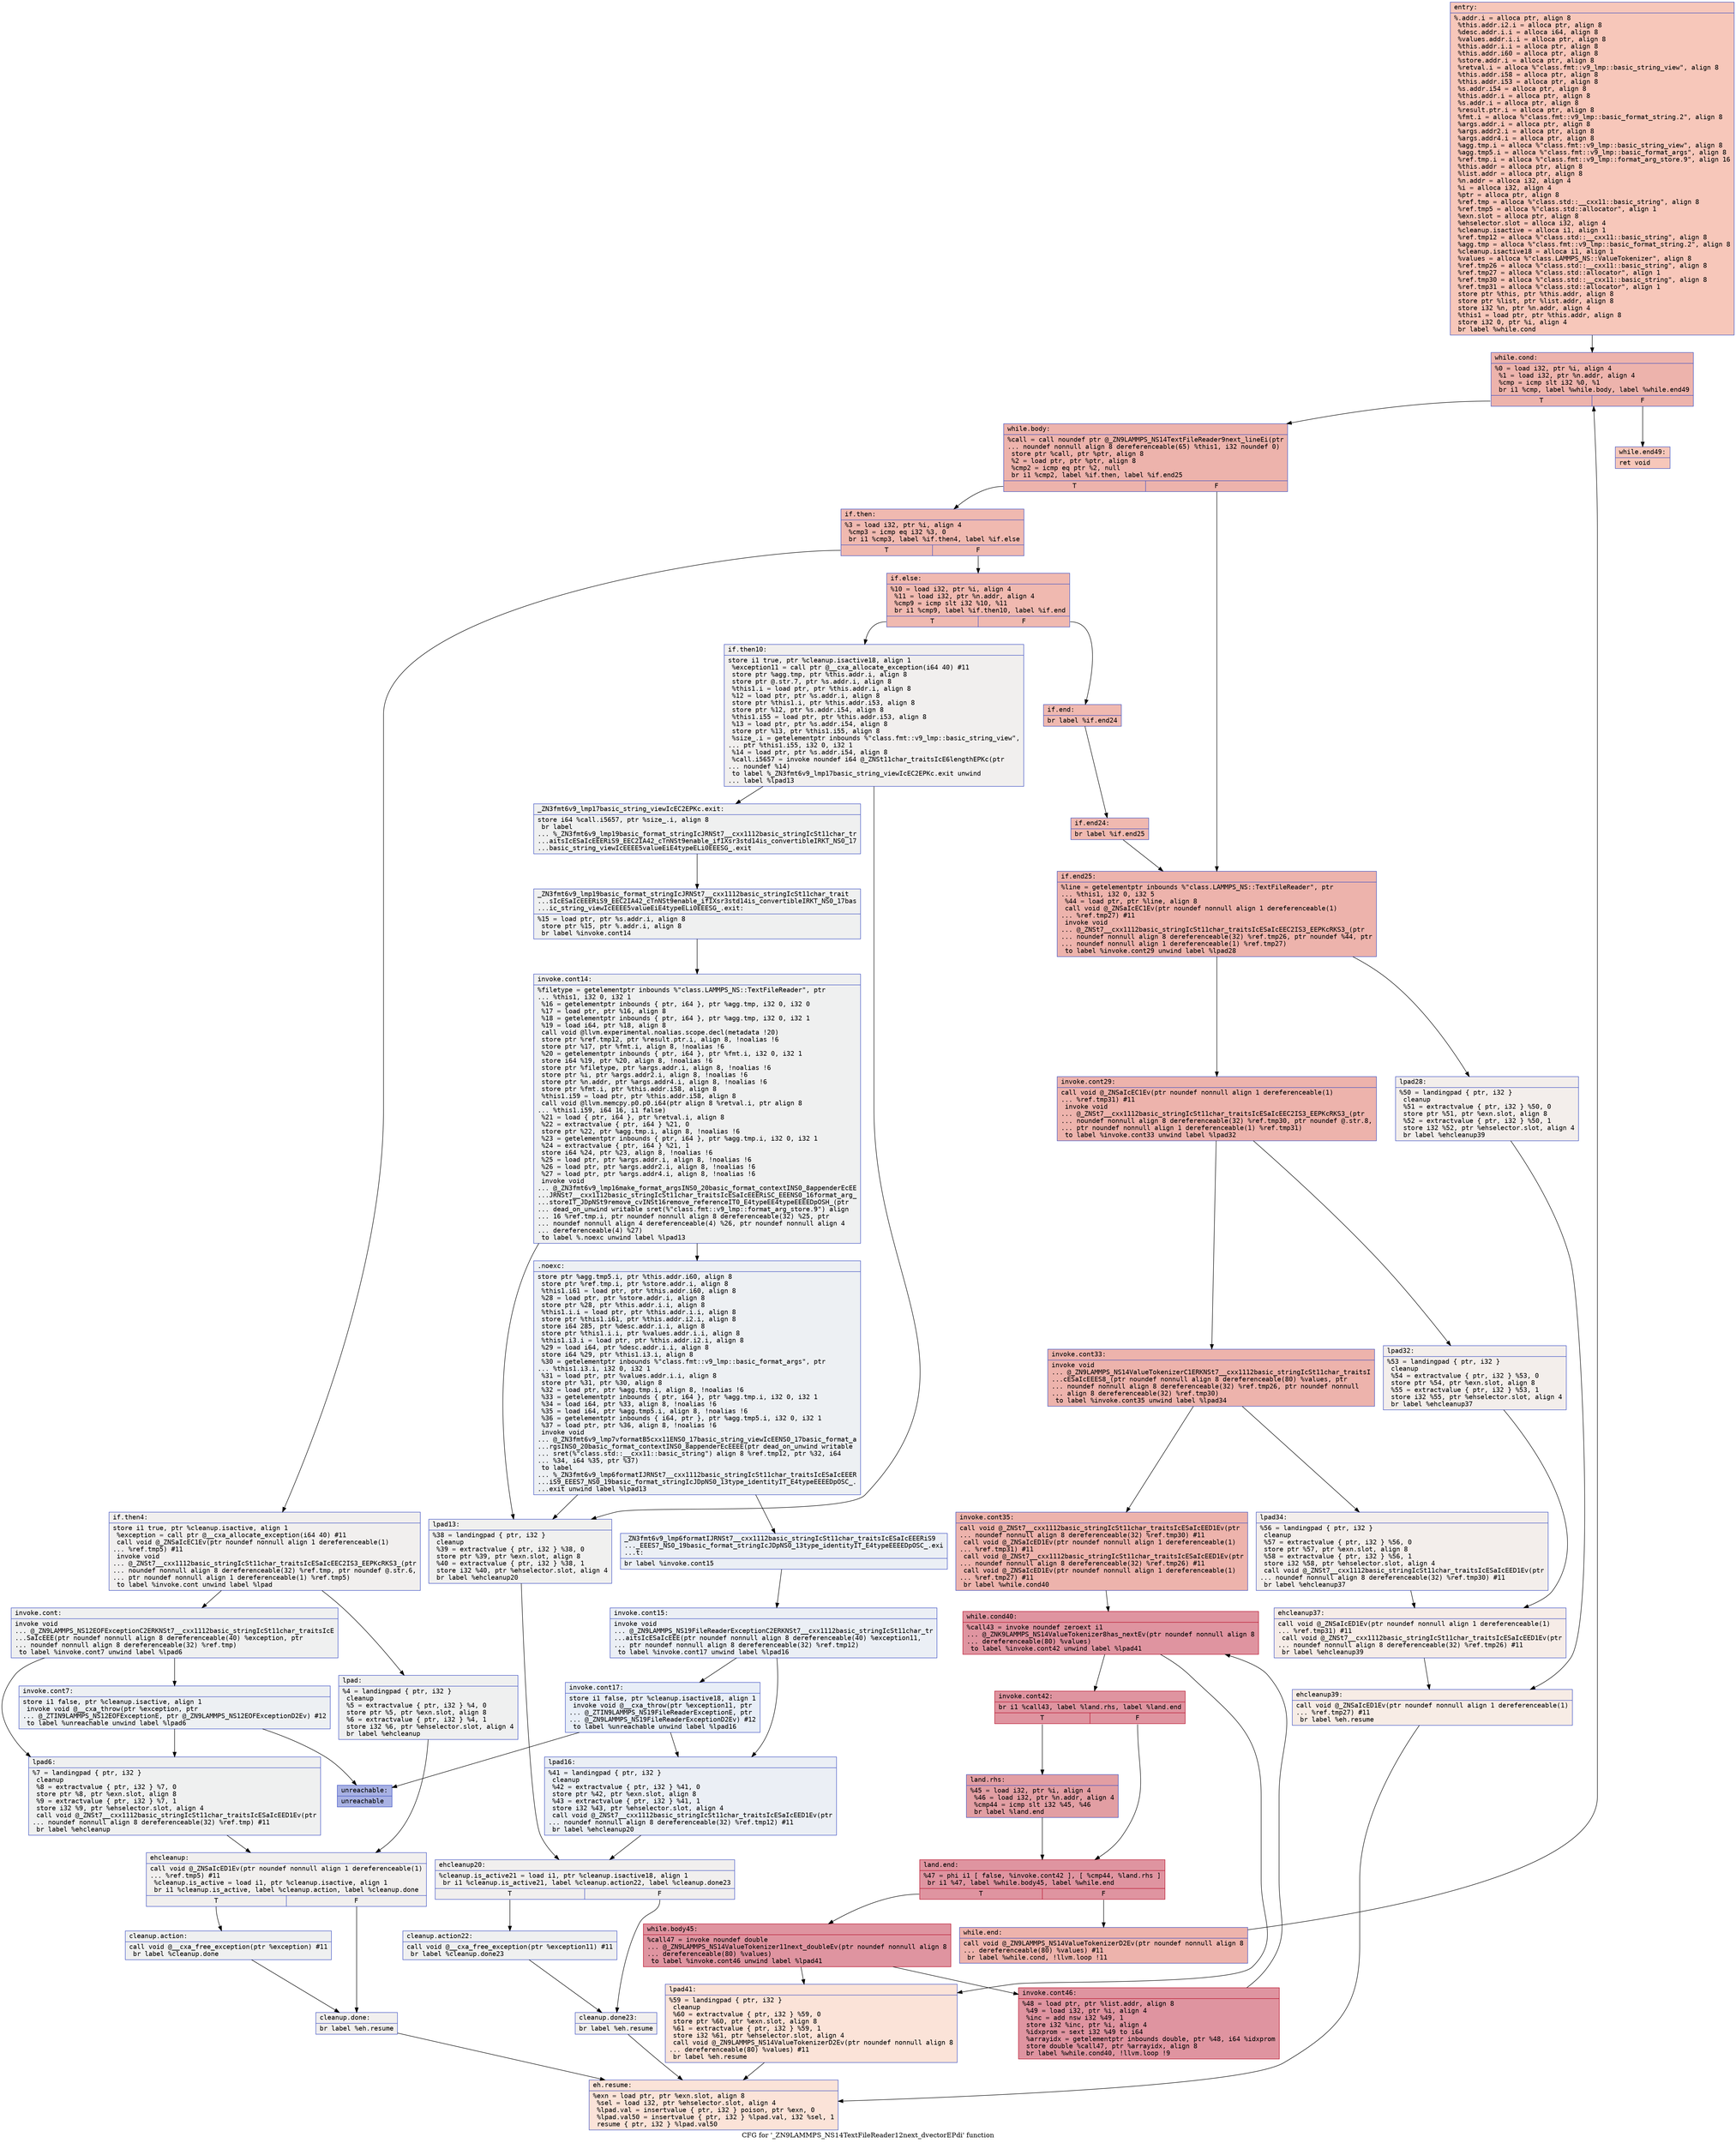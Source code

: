 digraph "CFG for '_ZN9LAMMPS_NS14TextFileReader12next_dvectorEPdi' function" {
	label="CFG for '_ZN9LAMMPS_NS14TextFileReader12next_dvectorEPdi' function";

	Node0x557f5f6b5a70 [shape=record,color="#3d50c3ff", style=filled, fillcolor="#ec7f6370" fontname="Courier",label="{entry:\l|  %.addr.i = alloca ptr, align 8\l  %this.addr.i2.i = alloca ptr, align 8\l  %desc.addr.i.i = alloca i64, align 8\l  %values.addr.i.i = alloca ptr, align 8\l  %this.addr.i.i = alloca ptr, align 8\l  %this.addr.i60 = alloca ptr, align 8\l  %store.addr.i = alloca ptr, align 8\l  %retval.i = alloca %\"class.fmt::v9_lmp::basic_string_view\", align 8\l  %this.addr.i58 = alloca ptr, align 8\l  %this.addr.i53 = alloca ptr, align 8\l  %s.addr.i54 = alloca ptr, align 8\l  %this.addr.i = alloca ptr, align 8\l  %s.addr.i = alloca ptr, align 8\l  %result.ptr.i = alloca ptr, align 8\l  %fmt.i = alloca %\"class.fmt::v9_lmp::basic_format_string.2\", align 8\l  %args.addr.i = alloca ptr, align 8\l  %args.addr2.i = alloca ptr, align 8\l  %args.addr4.i = alloca ptr, align 8\l  %agg.tmp.i = alloca %\"class.fmt::v9_lmp::basic_string_view\", align 8\l  %agg.tmp5.i = alloca %\"class.fmt::v9_lmp::basic_format_args\", align 8\l  %ref.tmp.i = alloca %\"class.fmt::v9_lmp::format_arg_store.9\", align 16\l  %this.addr = alloca ptr, align 8\l  %list.addr = alloca ptr, align 8\l  %n.addr = alloca i32, align 4\l  %i = alloca i32, align 4\l  %ptr = alloca ptr, align 8\l  %ref.tmp = alloca %\"class.std::__cxx11::basic_string\", align 8\l  %ref.tmp5 = alloca %\"class.std::allocator\", align 1\l  %exn.slot = alloca ptr, align 8\l  %ehselector.slot = alloca i32, align 4\l  %cleanup.isactive = alloca i1, align 1\l  %ref.tmp12 = alloca %\"class.std::__cxx11::basic_string\", align 8\l  %agg.tmp = alloca %\"class.fmt::v9_lmp::basic_format_string.2\", align 8\l  %cleanup.isactive18 = alloca i1, align 1\l  %values = alloca %\"class.LAMMPS_NS::ValueTokenizer\", align 8\l  %ref.tmp26 = alloca %\"class.std::__cxx11::basic_string\", align 8\l  %ref.tmp27 = alloca %\"class.std::allocator\", align 1\l  %ref.tmp30 = alloca %\"class.std::__cxx11::basic_string\", align 8\l  %ref.tmp31 = alloca %\"class.std::allocator\", align 1\l  store ptr %this, ptr %this.addr, align 8\l  store ptr %list, ptr %list.addr, align 8\l  store i32 %n, ptr %n.addr, align 4\l  %this1 = load ptr, ptr %this.addr, align 8\l  store i32 0, ptr %i, align 4\l  br label %while.cond\l}"];
	Node0x557f5f6b5a70 -> Node0x557f5f6b7a50[tooltip="entry -> while.cond\nProbability 100.00%" ];
	Node0x557f5f6b7a50 [shape=record,color="#3d50c3ff", style=filled, fillcolor="#d6524470" fontname="Courier",label="{while.cond:\l|  %0 = load i32, ptr %i, align 4\l  %1 = load i32, ptr %n.addr, align 4\l  %cmp = icmp slt i32 %0, %1\l  br i1 %cmp, label %while.body, label %while.end49\l|{<s0>T|<s1>F}}"];
	Node0x557f5f6b7a50:s0 -> Node0x557f5f6b7cf0[tooltip="while.cond -> while.body\nProbability 96.88%" ];
	Node0x557f5f6b7a50:s1 -> Node0x557f5f6b7d40[tooltip="while.cond -> while.end49\nProbability 3.12%" ];
	Node0x557f5f6b7cf0 [shape=record,color="#3d50c3ff", style=filled, fillcolor="#d6524470" fontname="Courier",label="{while.body:\l|  %call = call noundef ptr @_ZN9LAMMPS_NS14TextFileReader9next_lineEi(ptr\l... noundef nonnull align 8 dereferenceable(65) %this1, i32 noundef 0)\l  store ptr %call, ptr %ptr, align 8\l  %2 = load ptr, ptr %ptr, align 8\l  %cmp2 = icmp eq ptr %2, null\l  br i1 %cmp2, label %if.then, label %if.end25\l|{<s0>T|<s1>F}}"];
	Node0x557f5f6b7cf0:s0 -> Node0x557f5f6b6b30[tooltip="while.body -> if.then\nProbability 37.50%" ];
	Node0x557f5f6b7cf0:s1 -> Node0x557f5f6b6ba0[tooltip="while.body -> if.end25\nProbability 62.50%" ];
	Node0x557f5f6b6b30 [shape=record,color="#3d50c3ff", style=filled, fillcolor="#de614d70" fontname="Courier",label="{if.then:\l|  %3 = load i32, ptr %i, align 4\l  %cmp3 = icmp eq i32 %3, 0\l  br i1 %cmp3, label %if.then4, label %if.else\l|{<s0>T|<s1>F}}"];
	Node0x557f5f6b6b30:s0 -> Node0x557f5f6a2ec0[tooltip="if.then -> if.then4\nProbability 0.00%" ];
	Node0x557f5f6b6b30:s1 -> Node0x557f5f6b8760[tooltip="if.then -> if.else\nProbability 100.00%" ];
	Node0x557f5f6a2ec0 [shape=record,color="#3d50c3ff", style=filled, fillcolor="#e0dbd870" fontname="Courier",label="{if.then4:\l|  store i1 true, ptr %cleanup.isactive, align 1\l  %exception = call ptr @__cxa_allocate_exception(i64 40) #11\l  call void @_ZNSaIcEC1Ev(ptr noundef nonnull align 1 dereferenceable(1)\l... %ref.tmp5) #11\l  invoke void\l... @_ZNSt7__cxx1112basic_stringIcSt11char_traitsIcESaIcEEC2IS3_EEPKcRKS3_(ptr\l... noundef nonnull align 8 dereferenceable(32) %ref.tmp, ptr noundef @.str.6,\l... ptr noundef nonnull align 1 dereferenceable(1) %ref.tmp5)\l          to label %invoke.cont unwind label %lpad\l}"];
	Node0x557f5f6a2ec0 -> Node0x557f5f6b8c10[tooltip="if.then4 -> invoke.cont\nProbability 50.00%" ];
	Node0x557f5f6a2ec0 -> Node0x557f5f6b8c60[tooltip="if.then4 -> lpad\nProbability 50.00%" ];
	Node0x557f5f6b8c10 [shape=record,color="#3d50c3ff", style=filled, fillcolor="#dbdcde70" fontname="Courier",label="{invoke.cont:\l|  invoke void\l... @_ZN9LAMMPS_NS12EOFExceptionC2ERKNSt7__cxx1112basic_stringIcSt11char_traitsIcE\l...SaIcEEE(ptr noundef nonnull align 8 dereferenceable(40) %exception, ptr\l... noundef nonnull align 8 dereferenceable(32) %ref.tmp)\l          to label %invoke.cont7 unwind label %lpad6\l}"];
	Node0x557f5f6b8c10 -> Node0x557f5f6b8bc0[tooltip="invoke.cont -> invoke.cont7\nProbability 50.00%" ];
	Node0x557f5f6b8c10 -> Node0x557f5f6b8e90[tooltip="invoke.cont -> lpad6\nProbability 50.00%" ];
	Node0x557f5f6b8bc0 [shape=record,color="#3d50c3ff", style=filled, fillcolor="#d6dce470" fontname="Courier",label="{invoke.cont7:\l|  store i1 false, ptr %cleanup.isactive, align 1\l  invoke void @__cxa_throw(ptr %exception, ptr\l... @_ZTIN9LAMMPS_NS12EOFExceptionE, ptr @_ZN9LAMMPS_NS12EOFExceptionD2Ev) #12\l          to label %unreachable unwind label %lpad6\l}"];
	Node0x557f5f6b8bc0 -> Node0x557f5f6b91b0[tooltip="invoke.cont7 -> unreachable\nProbability 0.00%" ];
	Node0x557f5f6b8bc0 -> Node0x557f5f6b8e90[tooltip="invoke.cont7 -> lpad6\nProbability 100.00%" ];
	Node0x557f5f6b8c60 [shape=record,color="#3d50c3ff", style=filled, fillcolor="#dbdcde70" fontname="Courier",label="{lpad:\l|  %4 = landingpad \{ ptr, i32 \}\l          cleanup\l  %5 = extractvalue \{ ptr, i32 \} %4, 0\l  store ptr %5, ptr %exn.slot, align 8\l  %6 = extractvalue \{ ptr, i32 \} %4, 1\l  store i32 %6, ptr %ehselector.slot, align 4\l  br label %ehcleanup\l}"];
	Node0x557f5f6b8c60 -> Node0x557f5f6b95f0[tooltip="lpad -> ehcleanup\nProbability 100.00%" ];
	Node0x557f5f6b8e90 [shape=record,color="#3d50c3ff", style=filled, fillcolor="#dbdcde70" fontname="Courier",label="{lpad6:\l|  %7 = landingpad \{ ptr, i32 \}\l          cleanup\l  %8 = extractvalue \{ ptr, i32 \} %7, 0\l  store ptr %8, ptr %exn.slot, align 8\l  %9 = extractvalue \{ ptr, i32 \} %7, 1\l  store i32 %9, ptr %ehselector.slot, align 4\l  call void @_ZNSt7__cxx1112basic_stringIcSt11char_traitsIcESaIcEED1Ev(ptr\l... noundef nonnull align 8 dereferenceable(32) %ref.tmp) #11\l  br label %ehcleanup\l}"];
	Node0x557f5f6b8e90 -> Node0x557f5f6b95f0[tooltip="lpad6 -> ehcleanup\nProbability 100.00%" ];
	Node0x557f5f6b95f0 [shape=record,color="#3d50c3ff", style=filled, fillcolor="#e0dbd870" fontname="Courier",label="{ehcleanup:\l|  call void @_ZNSaIcED1Ev(ptr noundef nonnull align 1 dereferenceable(1)\l... %ref.tmp5) #11\l  %cleanup.is_active = load i1, ptr %cleanup.isactive, align 1\l  br i1 %cleanup.is_active, label %cleanup.action, label %cleanup.done\l|{<s0>T|<s1>F}}"];
	Node0x557f5f6b95f0:s0 -> Node0x557f5f6b9d00[tooltip="ehcleanup -> cleanup.action\nProbability 50.00%" ];
	Node0x557f5f6b95f0:s1 -> Node0x557f5f6b9d50[tooltip="ehcleanup -> cleanup.done\nProbability 50.00%" ];
	Node0x557f5f6b9d00 [shape=record,color="#3d50c3ff", style=filled, fillcolor="#dbdcde70" fontname="Courier",label="{cleanup.action:\l|  call void @__cxa_free_exception(ptr %exception) #11\l  br label %cleanup.done\l}"];
	Node0x557f5f6b9d00 -> Node0x557f5f6b9d50[tooltip="cleanup.action -> cleanup.done\nProbability 100.00%" ];
	Node0x557f5f6b9d50 [shape=record,color="#3d50c3ff", style=filled, fillcolor="#e0dbd870" fontname="Courier",label="{cleanup.done:\l|  br label %eh.resume\l}"];
	Node0x557f5f6b9d50 -> Node0x557f5f6ba000[tooltip="cleanup.done -> eh.resume\nProbability 100.00%" ];
	Node0x557f5f6b8760 [shape=record,color="#3d50c3ff", style=filled, fillcolor="#de614d70" fontname="Courier",label="{if.else:\l|  %10 = load i32, ptr %i, align 4\l  %11 = load i32, ptr %n.addr, align 4\l  %cmp9 = icmp slt i32 %10, %11\l  br i1 %cmp9, label %if.then10, label %if.end\l|{<s0>T|<s1>F}}"];
	Node0x557f5f6b8760:s0 -> Node0x557f5f6ba250[tooltip="if.else -> if.then10\nProbability 0.00%" ];
	Node0x557f5f6b8760:s1 -> Node0x557f5f6ba2a0[tooltip="if.else -> if.end\nProbability 100.00%" ];
	Node0x557f5f6ba250 [shape=record,color="#3d50c3ff", style=filled, fillcolor="#e0dbd870" fontname="Courier",label="{if.then10:\l|  store i1 true, ptr %cleanup.isactive18, align 1\l  %exception11 = call ptr @__cxa_allocate_exception(i64 40) #11\l  store ptr %agg.tmp, ptr %this.addr.i, align 8\l  store ptr @.str.7, ptr %s.addr.i, align 8\l  %this1.i = load ptr, ptr %this.addr.i, align 8\l  %12 = load ptr, ptr %s.addr.i, align 8\l  store ptr %this1.i, ptr %this.addr.i53, align 8\l  store ptr %12, ptr %s.addr.i54, align 8\l  %this1.i55 = load ptr, ptr %this.addr.i53, align 8\l  %13 = load ptr, ptr %s.addr.i54, align 8\l  store ptr %13, ptr %this1.i55, align 8\l  %size_.i = getelementptr inbounds %\"class.fmt::v9_lmp::basic_string_view\",\l... ptr %this1.i55, i32 0, i32 1\l  %14 = load ptr, ptr %s.addr.i54, align 8\l  %call.i5657 = invoke noundef i64 @_ZNSt11char_traitsIcE6lengthEPKc(ptr\l... noundef %14)\l          to label %_ZN3fmt6v9_lmp17basic_string_viewIcEC2EPKc.exit unwind\l... label %lpad13\l}"];
	Node0x557f5f6ba250 -> Node0x557f5f6baca0[tooltip="if.then10 -> _ZN3fmt6v9_lmp17basic_string_viewIcEC2EPKc.exit\nProbability 50.00%" ];
	Node0x557f5f6ba250 -> Node0x557f5f6bad40[tooltip="if.then10 -> lpad13\nProbability 50.00%" ];
	Node0x557f5f6baca0 [shape=record,color="#3d50c3ff", style=filled, fillcolor="#dbdcde70" fontname="Courier",label="{_ZN3fmt6v9_lmp17basic_string_viewIcEC2EPKc.exit:\l|  store i64 %call.i5657, ptr %size_.i, align 8\l  br label\l... %_ZN3fmt6v9_lmp19basic_format_stringIcJRNSt7__cxx1112basic_stringIcSt11char_tr\l...aitsIcESaIcEEERiS9_EEC2IA42_cTnNSt9enable_ifIXsr3std14is_convertibleIRKT_NS0_17\l...basic_string_viewIcEEEE5valueEiE4typeELi0EEESG_.exit\l}"];
	Node0x557f5f6baca0 -> Node0x557f5f6baf90[tooltip="_ZN3fmt6v9_lmp17basic_string_viewIcEC2EPKc.exit -> _ZN3fmt6v9_lmp19basic_format_stringIcJRNSt7__cxx1112basic_stringIcSt11char_traitsIcESaIcEEERiS9_EEC2IA42_cTnNSt9enable_ifIXsr3std14is_convertibleIRKT_NS0_17basic_string_viewIcEEEE5valueEiE4typeELi0EEESG_.exit\nProbability 100.00%" ];
	Node0x557f5f6baf90 [shape=record,color="#3d50c3ff", style=filled, fillcolor="#dbdcde70" fontname="Courier",label="{_ZN3fmt6v9_lmp19basic_format_stringIcJRNSt7__cxx1112basic_stringIcSt11char_trait\l...sIcESaIcEEERiS9_EEC2IA42_cTnNSt9enable_ifIXsr3std14is_convertibleIRKT_NS0_17bas\l...ic_string_viewIcEEEE5valueEiE4typeELi0EEESG_.exit:\l|  %15 = load ptr, ptr %s.addr.i, align 8\l  store ptr %15, ptr %.addr.i, align 8\l  br label %invoke.cont14\l}"];
	Node0x557f5f6baf90 -> Node0x557f5f6bb170[tooltip="_ZN3fmt6v9_lmp19basic_format_stringIcJRNSt7__cxx1112basic_stringIcSt11char_traitsIcESaIcEEERiS9_EEC2IA42_cTnNSt9enable_ifIXsr3std14is_convertibleIRKT_NS0_17basic_string_viewIcEEEE5valueEiE4typeELi0EEESG_.exit -> invoke.cont14\nProbability 100.00%" ];
	Node0x557f5f6bb170 [shape=record,color="#3d50c3ff", style=filled, fillcolor="#dbdcde70" fontname="Courier",label="{invoke.cont14:\l|  %filetype = getelementptr inbounds %\"class.LAMMPS_NS::TextFileReader\", ptr\l... %this1, i32 0, i32 1\l  %16 = getelementptr inbounds \{ ptr, i64 \}, ptr %agg.tmp, i32 0, i32 0\l  %17 = load ptr, ptr %16, align 8\l  %18 = getelementptr inbounds \{ ptr, i64 \}, ptr %agg.tmp, i32 0, i32 1\l  %19 = load i64, ptr %18, align 8\l  call void @llvm.experimental.noalias.scope.decl(metadata !20)\l  store ptr %ref.tmp12, ptr %result.ptr.i, align 8, !noalias !6\l  store ptr %17, ptr %fmt.i, align 8, !noalias !6\l  %20 = getelementptr inbounds \{ ptr, i64 \}, ptr %fmt.i, i32 0, i32 1\l  store i64 %19, ptr %20, align 8, !noalias !6\l  store ptr %filetype, ptr %args.addr.i, align 8, !noalias !6\l  store ptr %i, ptr %args.addr2.i, align 8, !noalias !6\l  store ptr %n.addr, ptr %args.addr4.i, align 8, !noalias !6\l  store ptr %fmt.i, ptr %this.addr.i58, align 8\l  %this1.i59 = load ptr, ptr %this.addr.i58, align 8\l  call void @llvm.memcpy.p0.p0.i64(ptr align 8 %retval.i, ptr align 8\l... %this1.i59, i64 16, i1 false)\l  %21 = load \{ ptr, i64 \}, ptr %retval.i, align 8\l  %22 = extractvalue \{ ptr, i64 \} %21, 0\l  store ptr %22, ptr %agg.tmp.i, align 8, !noalias !6\l  %23 = getelementptr inbounds \{ ptr, i64 \}, ptr %agg.tmp.i, i32 0, i32 1\l  %24 = extractvalue \{ ptr, i64 \} %21, 1\l  store i64 %24, ptr %23, align 8, !noalias !6\l  %25 = load ptr, ptr %args.addr.i, align 8, !noalias !6\l  %26 = load ptr, ptr %args.addr2.i, align 8, !noalias !6\l  %27 = load ptr, ptr %args.addr4.i, align 8, !noalias !6\l  invoke void\l... @_ZN3fmt6v9_lmp16make_format_argsINS0_20basic_format_contextINS0_8appenderEcEE\l...JRNSt7__cxx1112basic_stringIcSt11char_traitsIcESaIcEEERiSC_EEENS0_16format_arg_\l...storeIT_JDpNSt9remove_cvINSt16remove_referenceIT0_E4typeEE4typeEEEEDpOSH_(ptr\l... dead_on_unwind writable sret(%\"class.fmt::v9_lmp::format_arg_store.9\") align\l... 16 %ref.tmp.i, ptr noundef nonnull align 8 dereferenceable(32) %25, ptr\l... noundef nonnull align 4 dereferenceable(4) %26, ptr noundef nonnull align 4\l... dereferenceable(4) %27)\l          to label %.noexc unwind label %lpad13\l}"];
	Node0x557f5f6bb170 -> Node0x557f5f6bcb10[tooltip="invoke.cont14 -> .noexc\nProbability 50.00%" ];
	Node0x557f5f6bb170 -> Node0x557f5f6bad40[tooltip="invoke.cont14 -> lpad13\nProbability 50.00%" ];
	Node0x557f5f6bcb10 [shape=record,color="#3d50c3ff", style=filled, fillcolor="#d6dce470" fontname="Courier",label="{.noexc:\l|  store ptr %agg.tmp5.i, ptr %this.addr.i60, align 8\l  store ptr %ref.tmp.i, ptr %store.addr.i, align 8\l  %this1.i61 = load ptr, ptr %this.addr.i60, align 8\l  %28 = load ptr, ptr %store.addr.i, align 8\l  store ptr %28, ptr %this.addr.i.i, align 8\l  %this1.i.i = load ptr, ptr %this.addr.i.i, align 8\l  store ptr %this1.i61, ptr %this.addr.i2.i, align 8\l  store i64 285, ptr %desc.addr.i.i, align 8\l  store ptr %this1.i.i, ptr %values.addr.i.i, align 8\l  %this1.i3.i = load ptr, ptr %this.addr.i2.i, align 8\l  %29 = load i64, ptr %desc.addr.i.i, align 8\l  store i64 %29, ptr %this1.i3.i, align 8\l  %30 = getelementptr inbounds %\"class.fmt::v9_lmp::basic_format_args\", ptr\l... %this1.i3.i, i32 0, i32 1\l  %31 = load ptr, ptr %values.addr.i.i, align 8\l  store ptr %31, ptr %30, align 8\l  %32 = load ptr, ptr %agg.tmp.i, align 8, !noalias !6\l  %33 = getelementptr inbounds \{ ptr, i64 \}, ptr %agg.tmp.i, i32 0, i32 1\l  %34 = load i64, ptr %33, align 8, !noalias !6\l  %35 = load i64, ptr %agg.tmp5.i, align 8, !noalias !6\l  %36 = getelementptr inbounds \{ i64, ptr \}, ptr %agg.tmp5.i, i32 0, i32 1\l  %37 = load ptr, ptr %36, align 8, !noalias !6\l  invoke void\l... @_ZN3fmt6v9_lmp7vformatB5cxx11ENS0_17basic_string_viewIcEENS0_17basic_format_a\l...rgsINS0_20basic_format_contextINS0_8appenderEcEEEE(ptr dead_on_unwind writable\l... sret(%\"class.std::__cxx11::basic_string\") align 8 %ref.tmp12, ptr %32, i64\l... %34, i64 %35, ptr %37)\l          to label\l... %_ZN3fmt6v9_lmp6formatIJRNSt7__cxx1112basic_stringIcSt11char_traitsIcESaIcEEER\l...iS9_EEES7_NS0_19basic_format_stringIcJDpNS0_13type_identityIT_E4typeEEEEDpOSC_.\l...exit unwind label %lpad13\l}"];
	Node0x557f5f6bcb10 -> Node0x557f5f6bdbe0[tooltip=".noexc -> _ZN3fmt6v9_lmp6formatIJRNSt7__cxx1112basic_stringIcSt11char_traitsIcESaIcEEERiS9_EEES7_NS0_19basic_format_stringIcJDpNS0_13type_identityIT_E4typeEEEEDpOSC_.exit\nProbability 50.00%" ];
	Node0x557f5f6bcb10 -> Node0x557f5f6bad40[tooltip=".noexc -> lpad13\nProbability 50.00%" ];
	Node0x557f5f6bdbe0 [shape=record,color="#3d50c3ff", style=filled, fillcolor="#d1dae970" fontname="Courier",label="{_ZN3fmt6v9_lmp6formatIJRNSt7__cxx1112basic_stringIcSt11char_traitsIcESaIcEEERiS9\l..._EEES7_NS0_19basic_format_stringIcJDpNS0_13type_identityIT_E4typeEEEEDpOSC_.exi\l...t:\l|  br label %invoke.cont15\l}"];
	Node0x557f5f6bdbe0 -> Node0x557f5f6be090[tooltip="_ZN3fmt6v9_lmp6formatIJRNSt7__cxx1112basic_stringIcSt11char_traitsIcESaIcEEERiS9_EEES7_NS0_19basic_format_stringIcJDpNS0_13type_identityIT_E4typeEEEEDpOSC_.exit -> invoke.cont15\nProbability 100.00%" ];
	Node0x557f5f6be090 [shape=record,color="#3d50c3ff", style=filled, fillcolor="#d1dae970" fontname="Courier",label="{invoke.cont15:\l|  invoke void\l... @_ZN9LAMMPS_NS19FileReaderExceptionC2ERKNSt7__cxx1112basic_stringIcSt11char_tr\l...aitsIcESaIcEEE(ptr noundef nonnull align 8 dereferenceable(40) %exception11,\l... ptr noundef nonnull align 8 dereferenceable(32) %ref.tmp12)\l          to label %invoke.cont17 unwind label %lpad16\l}"];
	Node0x557f5f6be090 -> Node0x557f5f6be1c0[tooltip="invoke.cont15 -> invoke.cont17\nProbability 50.00%" ];
	Node0x557f5f6be090 -> Node0x557f5f6be240[tooltip="invoke.cont15 -> lpad16\nProbability 50.00%" ];
	Node0x557f5f6be1c0 [shape=record,color="#3d50c3ff", style=filled, fillcolor="#cbd8ee70" fontname="Courier",label="{invoke.cont17:\l|  store i1 false, ptr %cleanup.isactive18, align 1\l  invoke void @__cxa_throw(ptr %exception11, ptr\l... @_ZTIN9LAMMPS_NS19FileReaderExceptionE, ptr\l... @_ZN9LAMMPS_NS19FileReaderExceptionD2Ev) #12\l          to label %unreachable unwind label %lpad16\l}"];
	Node0x557f5f6be1c0 -> Node0x557f5f6b91b0[tooltip="invoke.cont17 -> unreachable\nProbability 0.00%" ];
	Node0x557f5f6be1c0 -> Node0x557f5f6be240[tooltip="invoke.cont17 -> lpad16\nProbability 100.00%" ];
	Node0x557f5f6bad40 [shape=record,color="#3d50c3ff", style=filled, fillcolor="#dedcdb70" fontname="Courier",label="{lpad13:\l|  %38 = landingpad \{ ptr, i32 \}\l          cleanup\l  %39 = extractvalue \{ ptr, i32 \} %38, 0\l  store ptr %39, ptr %exn.slot, align 8\l  %40 = extractvalue \{ ptr, i32 \} %38, 1\l  store i32 %40, ptr %ehselector.slot, align 4\l  br label %ehcleanup20\l}"];
	Node0x557f5f6bad40 -> Node0x557f5f6be8a0[tooltip="lpad13 -> ehcleanup20\nProbability 100.00%" ];
	Node0x557f5f6be240 [shape=record,color="#3d50c3ff", style=filled, fillcolor="#d1dae970" fontname="Courier",label="{lpad16:\l|  %41 = landingpad \{ ptr, i32 \}\l          cleanup\l  %42 = extractvalue \{ ptr, i32 \} %41, 0\l  store ptr %42, ptr %exn.slot, align 8\l  %43 = extractvalue \{ ptr, i32 \} %41, 1\l  store i32 %43, ptr %ehselector.slot, align 4\l  call void @_ZNSt7__cxx1112basic_stringIcSt11char_traitsIcESaIcEED1Ev(ptr\l... noundef nonnull align 8 dereferenceable(32) %ref.tmp12) #11\l  br label %ehcleanup20\l}"];
	Node0x557f5f6be240 -> Node0x557f5f6be8a0[tooltip="lpad16 -> ehcleanup20\nProbability 100.00%" ];
	Node0x557f5f6be8a0 [shape=record,color="#3d50c3ff", style=filled, fillcolor="#e0dbd870" fontname="Courier",label="{ehcleanup20:\l|  %cleanup.is_active21 = load i1, ptr %cleanup.isactive18, align 1\l  br i1 %cleanup.is_active21, label %cleanup.action22, label %cleanup.done23\l|{<s0>T|<s1>F}}"];
	Node0x557f5f6be8a0:s0 -> Node0x557f5f6beb50[tooltip="ehcleanup20 -> cleanup.action22\nProbability 50.00%" ];
	Node0x557f5f6be8a0:s1 -> Node0x557f5f6bede0[tooltip="ehcleanup20 -> cleanup.done23\nProbability 50.00%" ];
	Node0x557f5f6beb50 [shape=record,color="#3d50c3ff", style=filled, fillcolor="#dbdcde70" fontname="Courier",label="{cleanup.action22:\l|  call void @__cxa_free_exception(ptr %exception11) #11\l  br label %cleanup.done23\l}"];
	Node0x557f5f6beb50 -> Node0x557f5f6bede0[tooltip="cleanup.action22 -> cleanup.done23\nProbability 100.00%" ];
	Node0x557f5f6bede0 [shape=record,color="#3d50c3ff", style=filled, fillcolor="#e0dbd870" fontname="Courier",label="{cleanup.done23:\l|  br label %eh.resume\l}"];
	Node0x557f5f6bede0 -> Node0x557f5f6ba000[tooltip="cleanup.done23 -> eh.resume\nProbability 100.00%" ];
	Node0x557f5f6ba2a0 [shape=record,color="#3d50c3ff", style=filled, fillcolor="#de614d70" fontname="Courier",label="{if.end:\l|  br label %if.end24\l}"];
	Node0x557f5f6ba2a0 -> Node0x557f5f6bf0e0[tooltip="if.end -> if.end24\nProbability 100.00%" ];
	Node0x557f5f6bf0e0 [shape=record,color="#3d50c3ff", style=filled, fillcolor="#de614d70" fontname="Courier",label="{if.end24:\l|  br label %if.end25\l}"];
	Node0x557f5f6bf0e0 -> Node0x557f5f6b6ba0[tooltip="if.end24 -> if.end25\nProbability 100.00%" ];
	Node0x557f5f6b6ba0 [shape=record,color="#3d50c3ff", style=filled, fillcolor="#d6524470" fontname="Courier",label="{if.end25:\l|  %line = getelementptr inbounds %\"class.LAMMPS_NS::TextFileReader\", ptr\l... %this1, i32 0, i32 5\l  %44 = load ptr, ptr %line, align 8\l  call void @_ZNSaIcEC1Ev(ptr noundef nonnull align 1 dereferenceable(1)\l... %ref.tmp27) #11\l  invoke void\l... @_ZNSt7__cxx1112basic_stringIcSt11char_traitsIcESaIcEEC2IS3_EEPKcRKS3_(ptr\l... noundef nonnull align 8 dereferenceable(32) %ref.tmp26, ptr noundef %44, ptr\l... noundef nonnull align 1 dereferenceable(1) %ref.tmp27)\l          to label %invoke.cont29 unwind label %lpad28\l}"];
	Node0x557f5f6b6ba0 -> Node0x557f5f6bf4d0[tooltip="if.end25 -> invoke.cont29\nProbability 100.00%" ];
	Node0x557f5f6b6ba0 -> Node0x557f5f6bf520[tooltip="if.end25 -> lpad28\nProbability 0.00%" ];
	Node0x557f5f6bf4d0 [shape=record,color="#3d50c3ff", style=filled, fillcolor="#d6524470" fontname="Courier",label="{invoke.cont29:\l|  call void @_ZNSaIcEC1Ev(ptr noundef nonnull align 1 dereferenceable(1)\l... %ref.tmp31) #11\l  invoke void\l... @_ZNSt7__cxx1112basic_stringIcSt11char_traitsIcESaIcEEC2IS3_EEPKcRKS3_(ptr\l... noundef nonnull align 8 dereferenceable(32) %ref.tmp30, ptr noundef @.str.8,\l... ptr noundef nonnull align 1 dereferenceable(1) %ref.tmp31)\l          to label %invoke.cont33 unwind label %lpad32\l}"];
	Node0x557f5f6bf4d0 -> Node0x557f5f6bf810[tooltip="invoke.cont29 -> invoke.cont33\nProbability 100.00%" ];
	Node0x557f5f6bf4d0 -> Node0x557f5f6b8000[tooltip="invoke.cont29 -> lpad32\nProbability 0.00%" ];
	Node0x557f5f6bf810 [shape=record,color="#3d50c3ff", style=filled, fillcolor="#d6524470" fontname="Courier",label="{invoke.cont33:\l|  invoke void\l... @_ZN9LAMMPS_NS14ValueTokenizerC1ERKNSt7__cxx1112basic_stringIcSt11char_traitsI\l...cESaIcEEES8_(ptr noundef nonnull align 8 dereferenceable(80) %values, ptr\l... noundef nonnull align 8 dereferenceable(32) %ref.tmp26, ptr noundef nonnull\l... align 8 dereferenceable(32) %ref.tmp30)\l          to label %invoke.cont35 unwind label %lpad34\l}"];
	Node0x557f5f6bf810 -> Node0x557f5f6bf7c0[tooltip="invoke.cont33 -> invoke.cont35\nProbability 100.00%" ];
	Node0x557f5f6bf810 -> Node0x557f5f6b82a0[tooltip="invoke.cont33 -> lpad34\nProbability 0.00%" ];
	Node0x557f5f6bf7c0 [shape=record,color="#3d50c3ff", style=filled, fillcolor="#d6524470" fontname="Courier",label="{invoke.cont35:\l|  call void @_ZNSt7__cxx1112basic_stringIcSt11char_traitsIcESaIcEED1Ev(ptr\l... noundef nonnull align 8 dereferenceable(32) %ref.tmp30) #11\l  call void @_ZNSaIcED1Ev(ptr noundef nonnull align 1 dereferenceable(1)\l... %ref.tmp31) #11\l  call void @_ZNSt7__cxx1112basic_stringIcSt11char_traitsIcESaIcEED1Ev(ptr\l... noundef nonnull align 8 dereferenceable(32) %ref.tmp26) #11\l  call void @_ZNSaIcED1Ev(ptr noundef nonnull align 1 dereferenceable(1)\l... %ref.tmp27) #11\l  br label %while.cond40\l}"];
	Node0x557f5f6bf7c0 -> Node0x557f5f6c08f0[tooltip="invoke.cont35 -> while.cond40\nProbability 100.00%" ];
	Node0x557f5f6c08f0 [shape=record,color="#b70d28ff", style=filled, fillcolor="#b70d2870" fontname="Courier",label="{while.cond40:\l|  %call43 = invoke noundef zeroext i1\l... @_ZNK9LAMMPS_NS14ValueTokenizer8has_nextEv(ptr noundef nonnull align 8\l... dereferenceable(80) %values)\l          to label %invoke.cont42 unwind label %lpad41\l}"];
	Node0x557f5f6c08f0 -> Node0x557f5f6c0980[tooltip="while.cond40 -> invoke.cont42\nProbability 100.00%" ];
	Node0x557f5f6c08f0 -> Node0x557f5f6c0a00[tooltip="while.cond40 -> lpad41\nProbability 0.00%" ];
	Node0x557f5f6c0980 [shape=record,color="#b70d28ff", style=filled, fillcolor="#b70d2870" fontname="Courier",label="{invoke.cont42:\l|  br i1 %call43, label %land.rhs, label %land.end\l|{<s0>T|<s1>F}}"];
	Node0x557f5f6c0980:s0 -> Node0x557f5f6c0c90[tooltip="invoke.cont42 -> land.rhs\nProbability 50.00%" ];
	Node0x557f5f6c0980:s1 -> Node0x557f5f6c0d10[tooltip="invoke.cont42 -> land.end\nProbability 50.00%" ];
	Node0x557f5f6c0c90 [shape=record,color="#3d50c3ff", style=filled, fillcolor="#be242e70" fontname="Courier",label="{land.rhs:\l|  %45 = load i32, ptr %i, align 4\l  %46 = load i32, ptr %n.addr, align 4\l  %cmp44 = icmp slt i32 %45, %46\l  br label %land.end\l}"];
	Node0x557f5f6c0c90 -> Node0x557f5f6c0d10[tooltip="land.rhs -> land.end\nProbability 100.00%" ];
	Node0x557f5f6c0d10 [shape=record,color="#b70d28ff", style=filled, fillcolor="#b70d2870" fontname="Courier",label="{land.end:\l|  %47 = phi i1 [ false, %invoke.cont42 ], [ %cmp44, %land.rhs ]\l  br i1 %47, label %while.body45, label %while.end\l|{<s0>T|<s1>F}}"];
	Node0x557f5f6c0d10:s0 -> Node0x557f5f6c1820[tooltip="land.end -> while.body45\nProbability 96.88%" ];
	Node0x557f5f6c0d10:s1 -> Node0x557f5f6c1900[tooltip="land.end -> while.end\nProbability 3.12%" ];
	Node0x557f5f6c1820 [shape=record,color="#b70d28ff", style=filled, fillcolor="#b70d2870" fontname="Courier",label="{while.body45:\l|  %call47 = invoke noundef double\l... @_ZN9LAMMPS_NS14ValueTokenizer11next_doubleEv(ptr noundef nonnull align 8\l... dereferenceable(80) %values)\l          to label %invoke.cont46 unwind label %lpad41\l}"];
	Node0x557f5f6c1820 -> Node0x557f5f6c19e0[tooltip="while.body45 -> invoke.cont46\nProbability 100.00%" ];
	Node0x557f5f6c1820 -> Node0x557f5f6c0a00[tooltip="while.body45 -> lpad41\nProbability 0.00%" ];
	Node0x557f5f6c19e0 [shape=record,color="#b70d28ff", style=filled, fillcolor="#b70d2870" fontname="Courier",label="{invoke.cont46:\l|  %48 = load ptr, ptr %list.addr, align 8\l  %49 = load i32, ptr %i, align 4\l  %inc = add nsw i32 %49, 1\l  store i32 %inc, ptr %i, align 4\l  %idxprom = sext i32 %49 to i64\l  %arrayidx = getelementptr inbounds double, ptr %48, i64 %idxprom\l  store double %call47, ptr %arrayidx, align 8\l  br label %while.cond40, !llvm.loop !9\l}"];
	Node0x557f5f6c19e0 -> Node0x557f5f6c08f0[tooltip="invoke.cont46 -> while.cond40\nProbability 100.00%" ];
	Node0x557f5f6bf520 [shape=record,color="#3d50c3ff", style=filled, fillcolor="#e5d8d170" fontname="Courier",label="{lpad28:\l|  %50 = landingpad \{ ptr, i32 \}\l          cleanup\l  %51 = extractvalue \{ ptr, i32 \} %50, 0\l  store ptr %51, ptr %exn.slot, align 8\l  %52 = extractvalue \{ ptr, i32 \} %50, 1\l  store i32 %52, ptr %ehselector.slot, align 4\l  br label %ehcleanup39\l}"];
	Node0x557f5f6bf520 -> Node0x557f5f6c2470[tooltip="lpad28 -> ehcleanup39\nProbability 100.00%" ];
	Node0x557f5f6b8000 [shape=record,color="#3d50c3ff", style=filled, fillcolor="#e5d8d170" fontname="Courier",label="{lpad32:\l|  %53 = landingpad \{ ptr, i32 \}\l          cleanup\l  %54 = extractvalue \{ ptr, i32 \} %53, 0\l  store ptr %54, ptr %exn.slot, align 8\l  %55 = extractvalue \{ ptr, i32 \} %53, 1\l  store i32 %55, ptr %ehselector.slot, align 4\l  br label %ehcleanup37\l}"];
	Node0x557f5f6b8000 -> Node0x557f5f6c27e0[tooltip="lpad32 -> ehcleanup37\nProbability 100.00%" ];
	Node0x557f5f6b82a0 [shape=record,color="#3d50c3ff", style=filled, fillcolor="#e5d8d170" fontname="Courier",label="{lpad34:\l|  %56 = landingpad \{ ptr, i32 \}\l          cleanup\l  %57 = extractvalue \{ ptr, i32 \} %56, 0\l  store ptr %57, ptr %exn.slot, align 8\l  %58 = extractvalue \{ ptr, i32 \} %56, 1\l  store i32 %58, ptr %ehselector.slot, align 4\l  call void @_ZNSt7__cxx1112basic_stringIcSt11char_traitsIcESaIcEED1Ev(ptr\l... noundef nonnull align 8 dereferenceable(32) %ref.tmp30) #11\l  br label %ehcleanup37\l}"];
	Node0x557f5f6b82a0 -> Node0x557f5f6c27e0[tooltip="lpad34 -> ehcleanup37\nProbability 100.00%" ];
	Node0x557f5f6c27e0 [shape=record,color="#3d50c3ff", style=filled, fillcolor="#ead5c970" fontname="Courier",label="{ehcleanup37:\l|  call void @_ZNSaIcED1Ev(ptr noundef nonnull align 1 dereferenceable(1)\l... %ref.tmp31) #11\l  call void @_ZNSt7__cxx1112basic_stringIcSt11char_traitsIcESaIcEED1Ev(ptr\l... noundef nonnull align 8 dereferenceable(32) %ref.tmp26) #11\l  br label %ehcleanup39\l}"];
	Node0x557f5f6c27e0 -> Node0x557f5f6c2470[tooltip="ehcleanup37 -> ehcleanup39\nProbability 100.00%" ];
	Node0x557f5f6c2470 [shape=record,color="#3d50c3ff", style=filled, fillcolor="#ecd3c570" fontname="Courier",label="{ehcleanup39:\l|  call void @_ZNSaIcED1Ev(ptr noundef nonnull align 1 dereferenceable(1)\l... %ref.tmp27) #11\l  br label %eh.resume\l}"];
	Node0x557f5f6c2470 -> Node0x557f5f6ba000[tooltip="ehcleanup39 -> eh.resume\nProbability 100.00%" ];
	Node0x557f5f6c0a00 [shape=record,color="#3d50c3ff", style=filled, fillcolor="#f6bfa670" fontname="Courier",label="{lpad41:\l|  %59 = landingpad \{ ptr, i32 \}\l          cleanup\l  %60 = extractvalue \{ ptr, i32 \} %59, 0\l  store ptr %60, ptr %exn.slot, align 8\l  %61 = extractvalue \{ ptr, i32 \} %59, 1\l  store i32 %61, ptr %ehselector.slot, align 4\l  call void @_ZN9LAMMPS_NS14ValueTokenizerD2Ev(ptr noundef nonnull align 8\l... dereferenceable(80) %values) #11\l  br label %eh.resume\l}"];
	Node0x557f5f6c0a00 -> Node0x557f5f6ba000[tooltip="lpad41 -> eh.resume\nProbability 100.00%" ];
	Node0x557f5f6c1900 [shape=record,color="#3d50c3ff", style=filled, fillcolor="#d6524470" fontname="Courier",label="{while.end:\l|  call void @_ZN9LAMMPS_NS14ValueTokenizerD2Ev(ptr noundef nonnull align 8\l... dereferenceable(80) %values) #11\l  br label %while.cond, !llvm.loop !11\l}"];
	Node0x557f5f6c1900 -> Node0x557f5f6b7a50[tooltip="while.end -> while.cond\nProbability 100.00%" ];
	Node0x557f5f6b7d40 [shape=record,color="#3d50c3ff", style=filled, fillcolor="#ec7f6370" fontname="Courier",label="{while.end49:\l|  ret void\l}"];
	Node0x557f5f6ba000 [shape=record,color="#3d50c3ff", style=filled, fillcolor="#f6bfa670" fontname="Courier",label="{eh.resume:\l|  %exn = load ptr, ptr %exn.slot, align 8\l  %sel = load i32, ptr %ehselector.slot, align 4\l  %lpad.val = insertvalue \{ ptr, i32 \} poison, ptr %exn, 0\l  %lpad.val50 = insertvalue \{ ptr, i32 \} %lpad.val, i32 %sel, 1\l  resume \{ ptr, i32 \} %lpad.val50\l}"];
	Node0x557f5f6b91b0 [shape=record,color="#3d50c3ff", style=filled, fillcolor="#3d50c370" fontname="Courier",label="{unreachable:\l|  unreachable\l}"];
}
